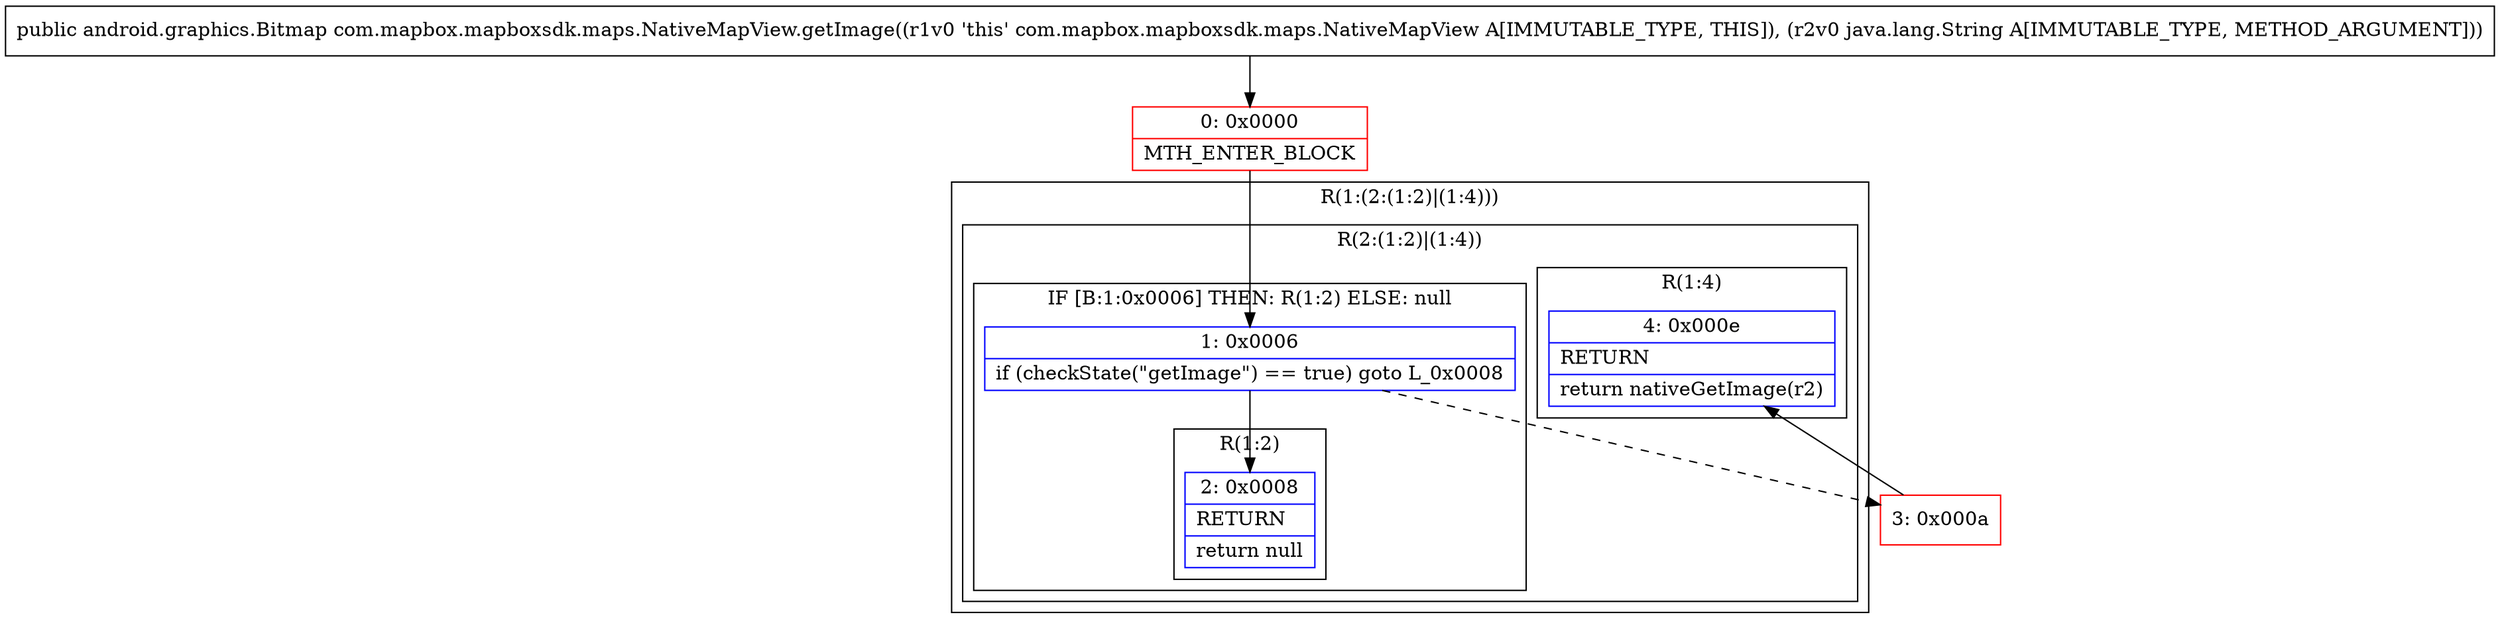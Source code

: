 digraph "CFG forcom.mapbox.mapboxsdk.maps.NativeMapView.getImage(Ljava\/lang\/String;)Landroid\/graphics\/Bitmap;" {
subgraph cluster_Region_295822146 {
label = "R(1:(2:(1:2)|(1:4)))";
node [shape=record,color=blue];
subgraph cluster_Region_2094058964 {
label = "R(2:(1:2)|(1:4))";
node [shape=record,color=blue];
subgraph cluster_IfRegion_1655211890 {
label = "IF [B:1:0x0006] THEN: R(1:2) ELSE: null";
node [shape=record,color=blue];
Node_1 [shape=record,label="{1\:\ 0x0006|if (checkState(\"getImage\") == true) goto L_0x0008\l}"];
subgraph cluster_Region_1577749752 {
label = "R(1:2)";
node [shape=record,color=blue];
Node_2 [shape=record,label="{2\:\ 0x0008|RETURN\l|return null\l}"];
}
}
subgraph cluster_Region_1085267848 {
label = "R(1:4)";
node [shape=record,color=blue];
Node_4 [shape=record,label="{4\:\ 0x000e|RETURN\l|return nativeGetImage(r2)\l}"];
}
}
}
Node_0 [shape=record,color=red,label="{0\:\ 0x0000|MTH_ENTER_BLOCK\l}"];
Node_3 [shape=record,color=red,label="{3\:\ 0x000a}"];
MethodNode[shape=record,label="{public android.graphics.Bitmap com.mapbox.mapboxsdk.maps.NativeMapView.getImage((r1v0 'this' com.mapbox.mapboxsdk.maps.NativeMapView A[IMMUTABLE_TYPE, THIS]), (r2v0 java.lang.String A[IMMUTABLE_TYPE, METHOD_ARGUMENT])) }"];
MethodNode -> Node_0;
Node_1 -> Node_2;
Node_1 -> Node_3[style=dashed];
Node_0 -> Node_1;
Node_3 -> Node_4;
}

